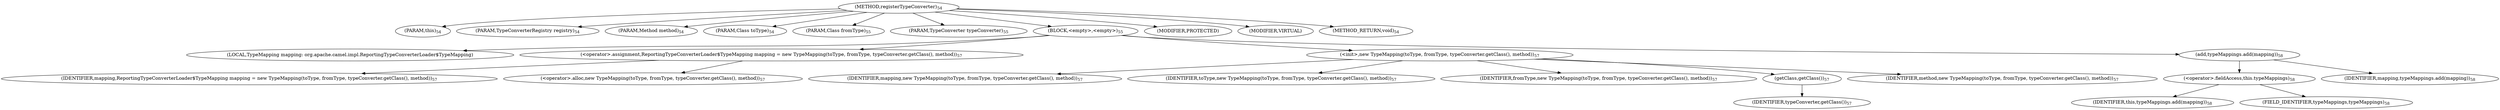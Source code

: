 digraph "registerTypeConverter" {  
"65" [label = <(METHOD,registerTypeConverter)<SUB>54</SUB>> ]
"66" [label = <(PARAM,this)<SUB>54</SUB>> ]
"67" [label = <(PARAM,TypeConverterRegistry registry)<SUB>54</SUB>> ]
"68" [label = <(PARAM,Method method)<SUB>54</SUB>> ]
"69" [label = <(PARAM,Class toType)<SUB>54</SUB>> ]
"70" [label = <(PARAM,Class fromType)<SUB>55</SUB>> ]
"71" [label = <(PARAM,TypeConverter typeConverter)<SUB>55</SUB>> ]
"72" [label = <(BLOCK,&lt;empty&gt;,&lt;empty&gt;)<SUB>55</SUB>> ]
"6" [label = <(LOCAL,TypeMapping mapping: org.apache.camel.impl.ReportingTypeConverterLoader$TypeMapping)> ]
"73" [label = <(&lt;operator&gt;.assignment,ReportingTypeConverterLoader$TypeMapping mapping = new TypeMapping(toType, fromType, typeConverter.getClass(), method))<SUB>57</SUB>> ]
"74" [label = <(IDENTIFIER,mapping,ReportingTypeConverterLoader$TypeMapping mapping = new TypeMapping(toType, fromType, typeConverter.getClass(), method))<SUB>57</SUB>> ]
"75" [label = <(&lt;operator&gt;.alloc,new TypeMapping(toType, fromType, typeConverter.getClass(), method))<SUB>57</SUB>> ]
"76" [label = <(&lt;init&gt;,new TypeMapping(toType, fromType, typeConverter.getClass(), method))<SUB>57</SUB>> ]
"5" [label = <(IDENTIFIER,mapping,new TypeMapping(toType, fromType, typeConverter.getClass(), method))<SUB>57</SUB>> ]
"77" [label = <(IDENTIFIER,toType,new TypeMapping(toType, fromType, typeConverter.getClass(), method))<SUB>57</SUB>> ]
"78" [label = <(IDENTIFIER,fromType,new TypeMapping(toType, fromType, typeConverter.getClass(), method))<SUB>57</SUB>> ]
"79" [label = <(getClass,getClass())<SUB>57</SUB>> ]
"80" [label = <(IDENTIFIER,typeConverter,getClass())<SUB>57</SUB>> ]
"81" [label = <(IDENTIFIER,method,new TypeMapping(toType, fromType, typeConverter.getClass(), method))<SUB>57</SUB>> ]
"82" [label = <(add,typeMappings.add(mapping))<SUB>58</SUB>> ]
"83" [label = <(&lt;operator&gt;.fieldAccess,this.typeMappings)<SUB>58</SUB>> ]
"84" [label = <(IDENTIFIER,this,typeMappings.add(mapping))<SUB>58</SUB>> ]
"85" [label = <(FIELD_IDENTIFIER,typeMappings,typeMappings)<SUB>58</SUB>> ]
"86" [label = <(IDENTIFIER,mapping,typeMappings.add(mapping))<SUB>58</SUB>> ]
"87" [label = <(MODIFIER,PROTECTED)> ]
"88" [label = <(MODIFIER,VIRTUAL)> ]
"89" [label = <(METHOD_RETURN,void)<SUB>54</SUB>> ]
  "65" -> "66" 
  "65" -> "67" 
  "65" -> "68" 
  "65" -> "69" 
  "65" -> "70" 
  "65" -> "71" 
  "65" -> "72" 
  "65" -> "87" 
  "65" -> "88" 
  "65" -> "89" 
  "72" -> "6" 
  "72" -> "73" 
  "72" -> "76" 
  "72" -> "82" 
  "73" -> "74" 
  "73" -> "75" 
  "76" -> "5" 
  "76" -> "77" 
  "76" -> "78" 
  "76" -> "79" 
  "76" -> "81" 
  "79" -> "80" 
  "82" -> "83" 
  "82" -> "86" 
  "83" -> "84" 
  "83" -> "85" 
}
